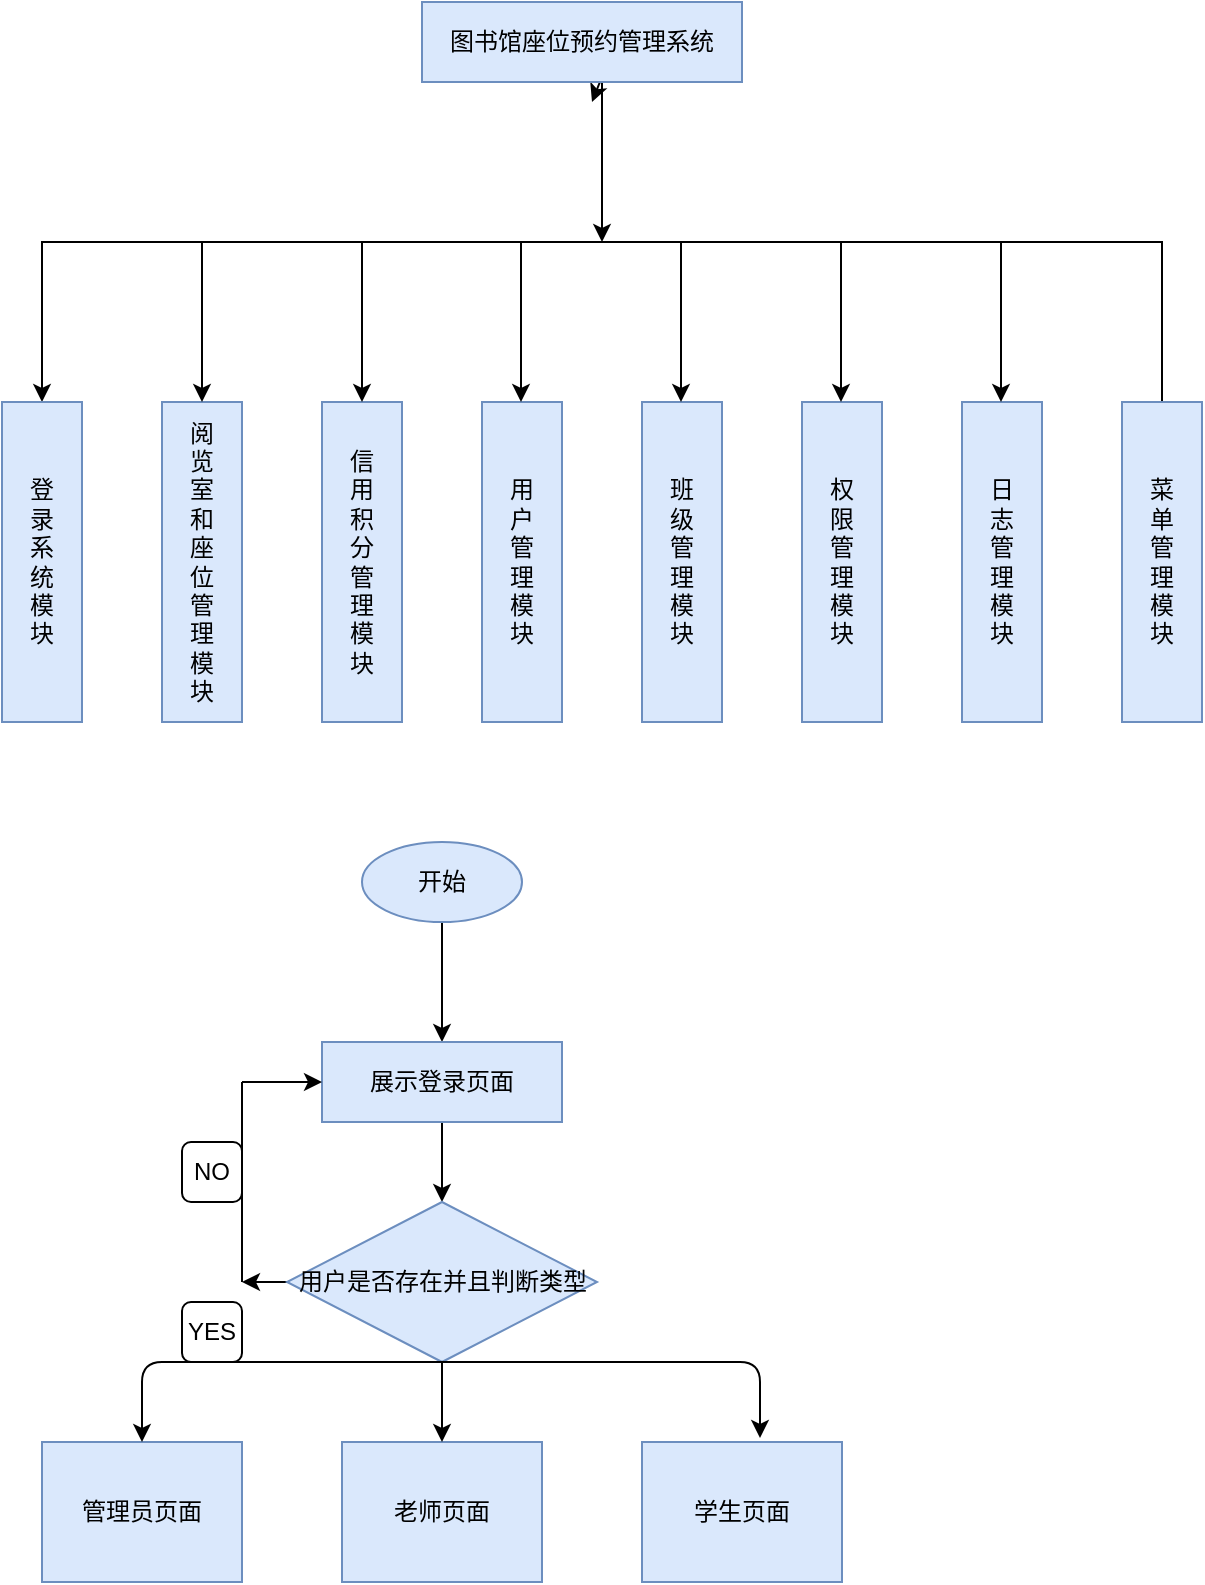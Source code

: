 <mxfile version="14.4.4" type="github" pages="3">
  <diagram id="BRelQD4_yuS33ne55-tD" name="Page-1">
    <mxGraphModel dx="942" dy="582" grid="1" gridSize="10" guides="1" tooltips="1" connect="1" arrows="1" fold="1" page="1" pageScale="1" pageWidth="850" pageHeight="1100" math="0" shadow="0">
      <root>
        <mxCell id="0" />
        <mxCell id="1" parent="0" />
        <mxCell id="xfnf3NlmXbIAXdvTnHdm-11" style="edgeStyle=orthogonalEdgeStyle;rounded=0;orthogonalLoop=1;jettySize=auto;html=1;entryX=0.5;entryY=0;entryDx=0;entryDy=0;" parent="1" target="xfnf3NlmXbIAXdvTnHdm-2" edge="1">
          <mxGeometry relative="1" as="geometry">
            <mxPoint x="740" y="240" as="sourcePoint" />
            <mxPoint x="180" y="250" as="targetPoint" />
            <Array as="points">
              <mxPoint x="740" y="160" />
              <mxPoint x="180" y="160" />
            </Array>
          </mxGeometry>
        </mxCell>
        <mxCell id="xfnf3NlmXbIAXdvTnHdm-12" style="edgeStyle=orthogonalEdgeStyle;rounded=0;orthogonalLoop=1;jettySize=auto;html=1;" parent="1" source="xfnf3NlmXbIAXdvTnHdm-1" edge="1">
          <mxGeometry relative="1" as="geometry">
            <mxPoint x="460" y="160" as="targetPoint" />
            <Array as="points">
              <mxPoint x="460" y="140" />
              <mxPoint x="460" y="140" />
            </Array>
          </mxGeometry>
        </mxCell>
        <mxCell id="xfnf3NlmXbIAXdvTnHdm-21" style="edgeStyle=none;rounded=0;orthogonalLoop=1;jettySize=auto;html=1;exitX=0.556;exitY=1;exitDx=0;exitDy=0;exitPerimeter=0;" parent="1" source="xfnf3NlmXbIAXdvTnHdm-1" edge="1">
          <mxGeometry relative="1" as="geometry">
            <mxPoint x="455" y="90" as="targetPoint" />
          </mxGeometry>
        </mxCell>
        <mxCell id="xfnf3NlmXbIAXdvTnHdm-1" value="图书馆座位预约管理系统" style="rounded=0;whiteSpace=wrap;html=1;fillColor=#dae8fc;strokeColor=#6c8ebf;" parent="1" vertex="1">
          <mxGeometry x="370" y="40" width="160" height="40" as="geometry" />
        </mxCell>
        <mxCell id="xfnf3NlmXbIAXdvTnHdm-2" value="登&lt;br&gt;录&lt;br&gt;系&lt;br&gt;统&lt;br&gt;模&lt;br&gt;块" style="rounded=0;whiteSpace=wrap;html=1;fillColor=#dae8fc;strokeColor=#6c8ebf;" parent="1" vertex="1">
          <mxGeometry x="160" y="240" width="40" height="160" as="geometry" />
        </mxCell>
        <mxCell id="xfnf3NlmXbIAXdvTnHdm-4" value="信&lt;br&gt;用&lt;br&gt;积&lt;br&gt;分&lt;br&gt;管&lt;br&gt;理&lt;br&gt;模&lt;br&gt;块" style="rounded=0;whiteSpace=wrap;html=1;fillColor=#dae8fc;strokeColor=#6c8ebf;" parent="1" vertex="1">
          <mxGeometry x="320" y="240" width="40" height="160" as="geometry" />
        </mxCell>
        <mxCell id="xfnf3NlmXbIAXdvTnHdm-5" value="用&lt;br&gt;户&lt;br&gt;管&lt;br&gt;理&lt;br&gt;模&lt;br&gt;块" style="rounded=0;whiteSpace=wrap;html=1;fillColor=#dae8fc;strokeColor=#6c8ebf;" parent="1" vertex="1">
          <mxGeometry x="400" y="240" width="40" height="160" as="geometry" />
        </mxCell>
        <mxCell id="xfnf3NlmXbIAXdvTnHdm-6" value="班&lt;br&gt;级&lt;br&gt;管&lt;br&gt;理&lt;br&gt;模&lt;br&gt;块" style="rounded=0;whiteSpace=wrap;html=1;fillColor=#dae8fc;strokeColor=#6c8ebf;" parent="1" vertex="1">
          <mxGeometry x="480" y="240" width="40" height="160" as="geometry" />
        </mxCell>
        <mxCell id="xfnf3NlmXbIAXdvTnHdm-7" value="权&lt;br&gt;限&lt;br&gt;管&lt;br&gt;理&lt;br&gt;模&lt;br&gt;块" style="rounded=0;whiteSpace=wrap;html=1;fillColor=#dae8fc;strokeColor=#6c8ebf;" parent="1" vertex="1">
          <mxGeometry x="560" y="240" width="40" height="160" as="geometry" />
        </mxCell>
        <mxCell id="xfnf3NlmXbIAXdvTnHdm-8" value="日&lt;br&gt;志&lt;br&gt;管&lt;br&gt;理&lt;br&gt;模&lt;br&gt;块" style="rounded=0;whiteSpace=wrap;html=1;fillColor=#dae8fc;strokeColor=#6c8ebf;" parent="1" vertex="1">
          <mxGeometry x="640" y="240" width="40" height="160" as="geometry" />
        </mxCell>
        <mxCell id="xfnf3NlmXbIAXdvTnHdm-9" value="菜&lt;br&gt;单&lt;br&gt;管&lt;br&gt;理&lt;br&gt;模&lt;br&gt;块" style="rounded=0;whiteSpace=wrap;html=1;fillColor=#dae8fc;strokeColor=#6c8ebf;" parent="1" vertex="1">
          <mxGeometry x="720" y="240" width="40" height="160" as="geometry" />
        </mxCell>
        <mxCell id="xfnf3NlmXbIAXdvTnHdm-10" value="阅&lt;br&gt;览&lt;br&gt;室&lt;br&gt;和&lt;br&gt;座&lt;br&gt;位&lt;br&gt;管&lt;br&gt;理&lt;br&gt;模&lt;br&gt;块" style="rounded=0;whiteSpace=wrap;html=1;fillColor=#dae8fc;strokeColor=#6c8ebf;" parent="1" vertex="1">
          <mxGeometry x="240" y="240" width="40" height="160" as="geometry" />
        </mxCell>
        <mxCell id="xfnf3NlmXbIAXdvTnHdm-13" style="edgeStyle=none;rounded=0;orthogonalLoop=1;jettySize=auto;html=1;entryX=0.5;entryY=0;entryDx=0;entryDy=0;" parent="1" source="xfnf3NlmXbIAXdvTnHdm-9" target="xfnf3NlmXbIAXdvTnHdm-9" edge="1">
          <mxGeometry relative="1" as="geometry" />
        </mxCell>
        <mxCell id="xfnf3NlmXbIAXdvTnHdm-14" style="edgeStyle=orthogonalEdgeStyle;rounded=0;orthogonalLoop=1;jettySize=auto;html=1;" parent="1" edge="1">
          <mxGeometry relative="1" as="geometry">
            <mxPoint x="260" y="240" as="targetPoint" />
            <mxPoint x="260" y="160" as="sourcePoint" />
            <Array as="points">
              <mxPoint x="260" y="170" />
              <mxPoint x="260" y="170" />
            </Array>
          </mxGeometry>
        </mxCell>
        <mxCell id="xfnf3NlmXbIAXdvTnHdm-15" style="edgeStyle=orthogonalEdgeStyle;rounded=0;orthogonalLoop=1;jettySize=auto;html=1;" parent="1" edge="1">
          <mxGeometry relative="1" as="geometry">
            <mxPoint x="340" y="240" as="targetPoint" />
            <mxPoint x="340" y="160" as="sourcePoint" />
            <Array as="points">
              <mxPoint x="340" y="200" />
              <mxPoint x="340" y="200" />
            </Array>
          </mxGeometry>
        </mxCell>
        <mxCell id="xfnf3NlmXbIAXdvTnHdm-17" style="edgeStyle=orthogonalEdgeStyle;rounded=0;orthogonalLoop=1;jettySize=auto;html=1;" parent="1" edge="1">
          <mxGeometry relative="1" as="geometry">
            <mxPoint x="419.5" y="240" as="targetPoint" />
            <mxPoint x="419.5" y="160" as="sourcePoint" />
            <Array as="points">
              <mxPoint x="419.5" y="200" />
              <mxPoint x="419.5" y="200" />
            </Array>
          </mxGeometry>
        </mxCell>
        <mxCell id="xfnf3NlmXbIAXdvTnHdm-18" style="edgeStyle=orthogonalEdgeStyle;rounded=0;orthogonalLoop=1;jettySize=auto;html=1;" parent="1" edge="1">
          <mxGeometry relative="1" as="geometry">
            <mxPoint x="499.5" y="240" as="targetPoint" />
            <mxPoint x="499.5" y="160" as="sourcePoint" />
            <Array as="points">
              <mxPoint x="499.5" y="200" />
              <mxPoint x="499.5" y="200" />
            </Array>
          </mxGeometry>
        </mxCell>
        <mxCell id="xfnf3NlmXbIAXdvTnHdm-19" style="edgeStyle=orthogonalEdgeStyle;rounded=0;orthogonalLoop=1;jettySize=auto;html=1;" parent="1" edge="1">
          <mxGeometry relative="1" as="geometry">
            <mxPoint x="579.5" y="240" as="targetPoint" />
            <mxPoint x="579.5" y="160" as="sourcePoint" />
            <Array as="points">
              <mxPoint x="579.5" y="200" />
              <mxPoint x="579.5" y="200" />
            </Array>
          </mxGeometry>
        </mxCell>
        <mxCell id="xfnf3NlmXbIAXdvTnHdm-20" style="edgeStyle=orthogonalEdgeStyle;rounded=0;orthogonalLoop=1;jettySize=auto;html=1;" parent="1" edge="1">
          <mxGeometry relative="1" as="geometry">
            <mxPoint x="659.5" y="240" as="targetPoint" />
            <mxPoint x="659.5" y="160" as="sourcePoint" />
            <Array as="points">
              <mxPoint x="659.5" y="200" />
              <mxPoint x="659.5" y="200" />
            </Array>
          </mxGeometry>
        </mxCell>
        <mxCell id="xfnf3NlmXbIAXdvTnHdm-29" style="edgeStyle=none;rounded=0;orthogonalLoop=1;jettySize=auto;html=1;entryX=0.5;entryY=0;entryDx=0;entryDy=0;" parent="1" source="xfnf3NlmXbIAXdvTnHdm-22" target="xfnf3NlmXbIAXdvTnHdm-24" edge="1">
          <mxGeometry relative="1" as="geometry" />
        </mxCell>
        <mxCell id="xfnf3NlmXbIAXdvTnHdm-22" value="开始" style="ellipse;whiteSpace=wrap;html=1;rounded=0;fillColor=#dae8fc;strokeColor=#6c8ebf;" parent="1" vertex="1">
          <mxGeometry x="340" y="460" width="80" height="40" as="geometry" />
        </mxCell>
        <mxCell id="xfnf3NlmXbIAXdvTnHdm-30" style="edgeStyle=none;rounded=0;orthogonalLoop=1;jettySize=auto;html=1;entryX=0.5;entryY=0;entryDx=0;entryDy=0;" parent="1" source="xfnf3NlmXbIAXdvTnHdm-24" target="xfnf3NlmXbIAXdvTnHdm-25" edge="1">
          <mxGeometry relative="1" as="geometry" />
        </mxCell>
        <mxCell id="xfnf3NlmXbIAXdvTnHdm-32" style="edgeStyle=none;rounded=0;orthogonalLoop=1;jettySize=auto;html=1;exitX=0;exitY=0.5;exitDx=0;exitDy=0;entryX=0;entryY=0.5;entryDx=0;entryDy=0;" parent="1" source="xfnf3NlmXbIAXdvTnHdm-24" target="xfnf3NlmXbIAXdvTnHdm-24" edge="1">
          <mxGeometry relative="1" as="geometry">
            <mxPoint x="280" y="580" as="targetPoint" />
          </mxGeometry>
        </mxCell>
        <mxCell id="xfnf3NlmXbIAXdvTnHdm-24" value="展示登录页面" style="rounded=0;whiteSpace=wrap;html=1;fillColor=#dae8fc;strokeColor=#6c8ebf;" parent="1" vertex="1">
          <mxGeometry x="320" y="560" width="120" height="40" as="geometry" />
        </mxCell>
        <mxCell id="xfnf3NlmXbIAXdvTnHdm-31" style="edgeStyle=none;rounded=0;orthogonalLoop=1;jettySize=auto;html=1;" parent="1" source="xfnf3NlmXbIAXdvTnHdm-25" edge="1">
          <mxGeometry relative="1" as="geometry">
            <mxPoint x="280" y="680" as="targetPoint" />
          </mxGeometry>
        </mxCell>
        <mxCell id="xfnf3NlmXbIAXdvTnHdm-25" value="用户是否存在并且判断类型" style="rhombus;whiteSpace=wrap;html=1;rounded=0;fillColor=#dae8fc;strokeColor=#6c8ebf;" parent="1" vertex="1">
          <mxGeometry x="302.5" y="640" width="155" height="80" as="geometry" />
        </mxCell>
        <mxCell id="xfnf3NlmXbIAXdvTnHdm-26" value="管理员页面" style="rounded=0;whiteSpace=wrap;html=1;fillColor=#dae8fc;strokeColor=#6c8ebf;" parent="1" vertex="1">
          <mxGeometry x="180" y="760" width="100" height="70" as="geometry" />
        </mxCell>
        <mxCell id="xfnf3NlmXbIAXdvTnHdm-27" value="老师页面" style="rounded=0;whiteSpace=wrap;html=1;fillColor=#dae8fc;strokeColor=#6c8ebf;" parent="1" vertex="1">
          <mxGeometry x="330" y="760" width="100" height="70" as="geometry" />
        </mxCell>
        <mxCell id="xfnf3NlmXbIAXdvTnHdm-28" value="学生页面" style="rounded=0;whiteSpace=wrap;html=1;fillColor=#dae8fc;strokeColor=#6c8ebf;" parent="1" vertex="1">
          <mxGeometry x="480" y="760" width="100" height="70" as="geometry" />
        </mxCell>
        <mxCell id="xfnf3NlmXbIAXdvTnHdm-33" value="" style="endArrow=none;html=1;" parent="1" edge="1">
          <mxGeometry width="50" height="50" relative="1" as="geometry">
            <mxPoint x="280" y="680" as="sourcePoint" />
            <mxPoint x="280" y="580" as="targetPoint" />
          </mxGeometry>
        </mxCell>
        <mxCell id="xfnf3NlmXbIAXdvTnHdm-34" value="" style="endArrow=classic;html=1;" parent="1" target="xfnf3NlmXbIAXdvTnHdm-24" edge="1">
          <mxGeometry width="50" height="50" relative="1" as="geometry">
            <mxPoint x="280" y="580" as="sourcePoint" />
            <mxPoint x="450" y="650" as="targetPoint" />
          </mxGeometry>
        </mxCell>
        <mxCell id="xfnf3NlmXbIAXdvTnHdm-35" value="" style="endArrow=classic;html=1;entryX=0.5;entryY=0;entryDx=0;entryDy=0;" parent="1" target="xfnf3NlmXbIAXdvTnHdm-26" edge="1">
          <mxGeometry width="50" height="50" relative="1" as="geometry">
            <mxPoint x="380" y="720" as="sourcePoint" />
            <mxPoint x="190" y="730" as="targetPoint" />
            <Array as="points">
              <mxPoint x="230" y="720" />
            </Array>
          </mxGeometry>
        </mxCell>
        <mxCell id="xfnf3NlmXbIAXdvTnHdm-36" value="" style="endArrow=classic;html=1;entryX=0.5;entryY=0;entryDx=0;entryDy=0;" parent="1" target="xfnf3NlmXbIAXdvTnHdm-27" edge="1">
          <mxGeometry width="50" height="50" relative="1" as="geometry">
            <mxPoint x="380" y="720" as="sourcePoint" />
            <mxPoint x="450" y="750" as="targetPoint" />
          </mxGeometry>
        </mxCell>
        <mxCell id="xfnf3NlmXbIAXdvTnHdm-37" value="" style="endArrow=classic;html=1;entryX=0.59;entryY=-0.029;entryDx=0;entryDy=0;entryPerimeter=0;exitX=0.5;exitY=1;exitDx=0;exitDy=0;" parent="1" source="xfnf3NlmXbIAXdvTnHdm-25" target="xfnf3NlmXbIAXdvTnHdm-28" edge="1">
          <mxGeometry width="50" height="50" relative="1" as="geometry">
            <mxPoint x="400" y="800" as="sourcePoint" />
            <mxPoint x="450" y="750" as="targetPoint" />
            <Array as="points">
              <mxPoint x="539" y="720" />
            </Array>
          </mxGeometry>
        </mxCell>
        <mxCell id="xfnf3NlmXbIAXdvTnHdm-38" value="NO" style="rounded=1;whiteSpace=wrap;html=1;" parent="1" vertex="1">
          <mxGeometry x="250" y="610" width="30" height="30" as="geometry" />
        </mxCell>
        <mxCell id="xfnf3NlmXbIAXdvTnHdm-39" value="YES" style="rounded=1;whiteSpace=wrap;html=1;" parent="1" vertex="1">
          <mxGeometry x="250" y="690" width="30" height="30" as="geometry" />
        </mxCell>
      </root>
    </mxGraphModel>
  </diagram>
  <diagram id="HTCgzvjXXMiPNHWfNwYZ" name="第 2 页">
    <mxGraphModel dx="942" dy="582" grid="1" gridSize="10" guides="1" tooltips="1" connect="1" arrows="1" fold="1" page="1" pageScale="1" pageWidth="850" pageHeight="1100" math="0" shadow="0">
      <root>
        <mxCell id="eIXQsqE7sAPRjsMTpgp5-0" />
        <mxCell id="eIXQsqE7sAPRjsMTpgp5-1" parent="eIXQsqE7sAPRjsMTpgp5-0" />
        <mxCell id="xgyLwCfWNAlZ5ywBrKXo-4" style="edgeStyle=orthogonalEdgeStyle;rounded=0;orthogonalLoop=1;jettySize=auto;html=1;entryX=0.5;entryY=0;entryDx=0;entryDy=0;" parent="eIXQsqE7sAPRjsMTpgp5-1" source="xgyLwCfWNAlZ5ywBrKXo-0" target="xgyLwCfWNAlZ5ywBrKXo-2" edge="1">
          <mxGeometry relative="1" as="geometry" />
        </mxCell>
        <mxCell id="xgyLwCfWNAlZ5ywBrKXo-0" value="阅览室和座位的管理" style="rounded=0;whiteSpace=wrap;html=1;fillColor=#dae8fc;strokeColor=#6c8ebf;" parent="eIXQsqE7sAPRjsMTpgp5-1" vertex="1">
          <mxGeometry x="320" y="40" width="160" height="40" as="geometry" />
        </mxCell>
        <mxCell id="xgyLwCfWNAlZ5ywBrKXo-28" style="edgeStyle=orthogonalEdgeStyle;rounded=0;orthogonalLoop=1;jettySize=auto;html=1;" parent="eIXQsqE7sAPRjsMTpgp5-1" source="xgyLwCfWNAlZ5ywBrKXo-1" edge="1">
          <mxGeometry relative="1" as="geometry">
            <mxPoint x="100" y="280" as="targetPoint" />
          </mxGeometry>
        </mxCell>
        <mxCell id="xgyLwCfWNAlZ5ywBrKXo-1" value="阅览室类型" style="rounded=0;whiteSpace=wrap;html=1;fillColor=#dae8fc;strokeColor=#6c8ebf;" parent="eIXQsqE7sAPRjsMTpgp5-1" vertex="1">
          <mxGeometry x="40" y="200" width="120" height="40" as="geometry" />
        </mxCell>
        <mxCell id="xgyLwCfWNAlZ5ywBrKXo-27" style="edgeStyle=orthogonalEdgeStyle;rounded=0;orthogonalLoop=1;jettySize=auto;html=1;exitX=0.5;exitY=1;exitDx=0;exitDy=0;" parent="eIXQsqE7sAPRjsMTpgp5-1" source="xgyLwCfWNAlZ5ywBrKXo-2" edge="1">
          <mxGeometry relative="1" as="geometry">
            <mxPoint x="400" y="280" as="targetPoint" />
          </mxGeometry>
        </mxCell>
        <mxCell id="xgyLwCfWNAlZ5ywBrKXo-2" value="阅览室" style="rounded=0;whiteSpace=wrap;html=1;fillColor=#dae8fc;strokeColor=#6c8ebf;" parent="eIXQsqE7sAPRjsMTpgp5-1" vertex="1">
          <mxGeometry x="340" y="200" width="120" height="40" as="geometry" />
        </mxCell>
        <mxCell id="xgyLwCfWNAlZ5ywBrKXo-24" style="edgeStyle=orthogonalEdgeStyle;rounded=0;orthogonalLoop=1;jettySize=auto;html=1;" parent="eIXQsqE7sAPRjsMTpgp5-1" source="xgyLwCfWNAlZ5ywBrKXo-3" edge="1">
          <mxGeometry relative="1" as="geometry">
            <mxPoint x="700" y="280" as="targetPoint" />
          </mxGeometry>
        </mxCell>
        <mxCell id="xgyLwCfWNAlZ5ywBrKXo-3" value="座位" style="rounded=0;whiteSpace=wrap;html=1;fillColor=#dae8fc;strokeColor=#6c8ebf;" parent="eIXQsqE7sAPRjsMTpgp5-1" vertex="1">
          <mxGeometry x="640" y="200" width="120" height="40" as="geometry" />
        </mxCell>
        <mxCell id="xgyLwCfWNAlZ5ywBrKXo-5" value="" style="endArrow=none;html=1;" parent="eIXQsqE7sAPRjsMTpgp5-1" edge="1">
          <mxGeometry width="50" height="50" relative="1" as="geometry">
            <mxPoint x="300" y="160" as="sourcePoint" />
            <mxPoint x="540" y="160" as="targetPoint" />
          </mxGeometry>
        </mxCell>
        <mxCell id="xgyLwCfWNAlZ5ywBrKXo-6" value="" style="endArrow=classic;html=1;entryX=0.5;entryY=0;entryDx=0;entryDy=0;" parent="eIXQsqE7sAPRjsMTpgp5-1" target="xgyLwCfWNAlZ5ywBrKXo-1" edge="1">
          <mxGeometry width="50" height="50" relative="1" as="geometry">
            <mxPoint x="300" y="160" as="sourcePoint" />
            <mxPoint x="160" y="180" as="targetPoint" />
            <Array as="points">
              <mxPoint x="240" y="160" />
              <mxPoint x="220" y="160" />
              <mxPoint x="100" y="160" />
            </Array>
          </mxGeometry>
        </mxCell>
        <mxCell id="xgyLwCfWNAlZ5ywBrKXo-7" value="" style="endArrow=classic;html=1;entryX=0.5;entryY=0;entryDx=0;entryDy=0;" parent="eIXQsqE7sAPRjsMTpgp5-1" target="xgyLwCfWNAlZ5ywBrKXo-3" edge="1">
          <mxGeometry width="50" height="50" relative="1" as="geometry">
            <mxPoint x="540" y="160" as="sourcePoint" />
            <mxPoint x="450" y="280" as="targetPoint" />
            <Array as="points">
              <mxPoint x="580" y="160" />
              <mxPoint x="700" y="160" />
            </Array>
          </mxGeometry>
        </mxCell>
        <mxCell id="xgyLwCfWNAlZ5ywBrKXo-9" value="查&lt;br&gt;看&lt;br&gt;阅&lt;br&gt;览&lt;br&gt;室&lt;br&gt;类&lt;br&gt;型" style="rounded=0;whiteSpace=wrap;html=1;fillColor=#dae8fc;strokeColor=#6c8ebf;" parent="eIXQsqE7sAPRjsMTpgp5-1" vertex="1">
          <mxGeometry y="320" width="40" height="160" as="geometry" />
        </mxCell>
        <mxCell id="xgyLwCfWNAlZ5ywBrKXo-10" value="添&lt;br&gt;加&lt;br&gt;阅&lt;br&gt;览&lt;br&gt;室&lt;br&gt;类&lt;br&gt;型" style="rounded=0;whiteSpace=wrap;html=1;fillColor=#dae8fc;strokeColor=#6c8ebf;" parent="eIXQsqE7sAPRjsMTpgp5-1" vertex="1">
          <mxGeometry x="60" y="320" width="40" height="160" as="geometry" />
        </mxCell>
        <mxCell id="xgyLwCfWNAlZ5ywBrKXo-11" value="修&lt;br&gt;改&lt;br&gt;阅&lt;br&gt;览&lt;br&gt;室&lt;br&gt;类&lt;br&gt;型" style="rounded=0;whiteSpace=wrap;html=1;fillColor=#dae8fc;strokeColor=#6c8ebf;" parent="eIXQsqE7sAPRjsMTpgp5-1" vertex="1">
          <mxGeometry x="120" y="320" width="40" height="160" as="geometry" />
        </mxCell>
        <mxCell id="xgyLwCfWNAlZ5ywBrKXo-12" value="删&lt;br&gt;除&lt;br&gt;阅&lt;br&gt;览&lt;br&gt;室&lt;br&gt;类&lt;br&gt;型" style="rounded=0;whiteSpace=wrap;html=1;fillColor=#dae8fc;strokeColor=#6c8ebf;" parent="eIXQsqE7sAPRjsMTpgp5-1" vertex="1">
          <mxGeometry x="180" y="320" width="40" height="160" as="geometry" />
        </mxCell>
        <mxCell id="xgyLwCfWNAlZ5ywBrKXo-13" value="修&lt;br&gt;改&lt;br&gt;阅&lt;br&gt;览&lt;br&gt;室" style="rounded=0;whiteSpace=wrap;html=1;fillColor=#dae8fc;strokeColor=#6c8ebf;" parent="eIXQsqE7sAPRjsMTpgp5-1" vertex="1">
          <mxGeometry x="405" y="320" width="40" height="160" as="geometry" />
        </mxCell>
        <mxCell id="xgyLwCfWNAlZ5ywBrKXo-14" value="删&lt;br&gt;除&lt;br&gt;阅&lt;br&gt;览&lt;br&gt;室" style="rounded=0;whiteSpace=wrap;html=1;fillColor=#dae8fc;strokeColor=#6c8ebf;" parent="eIXQsqE7sAPRjsMTpgp5-1" vertex="1">
          <mxGeometry x="470" y="320" width="40" height="160" as="geometry" />
        </mxCell>
        <mxCell id="xgyLwCfWNAlZ5ywBrKXo-15" value="添&lt;br&gt;加&lt;br&gt;阅&lt;br&gt;览&lt;br&gt;室" style="rounded=0;whiteSpace=wrap;html=1;fillColor=#dae8fc;strokeColor=#6c8ebf;" parent="eIXQsqE7sAPRjsMTpgp5-1" vertex="1">
          <mxGeometry x="340" y="320" width="40" height="160" as="geometry" />
        </mxCell>
        <mxCell id="xgyLwCfWNAlZ5ywBrKXo-16" value="查&lt;br&gt;看&lt;br&gt;阅&lt;br&gt;览&lt;br&gt;室" style="rounded=0;whiteSpace=wrap;html=1;fillColor=#dae8fc;strokeColor=#6c8ebf;" parent="eIXQsqE7sAPRjsMTpgp5-1" vertex="1">
          <mxGeometry x="270" y="320" width="40" height="160" as="geometry" />
        </mxCell>
        <mxCell id="xgyLwCfWNAlZ5ywBrKXo-17" value="预&lt;br&gt;约&lt;br&gt;座&lt;br&gt;位" style="rounded=0;whiteSpace=wrap;html=1;fillColor=#dae8fc;strokeColor=#6c8ebf;" parent="eIXQsqE7sAPRjsMTpgp5-1" vertex="1">
          <mxGeometry x="610" y="320" width="40" height="160" as="geometry" />
        </mxCell>
        <mxCell id="xgyLwCfWNAlZ5ywBrKXo-18" value="取&lt;br&gt;消&lt;br&gt;预&lt;br&gt;约" style="rounded=0;whiteSpace=wrap;html=1;fillColor=#dae8fc;strokeColor=#6c8ebf;" parent="eIXQsqE7sAPRjsMTpgp5-1" vertex="1">
          <mxGeometry x="680" y="320" width="40" height="160" as="geometry" />
        </mxCell>
        <mxCell id="xgyLwCfWNAlZ5ywBrKXo-22" value="查&lt;br&gt;看&lt;br&gt;预&lt;br&gt;约" style="rounded=0;whiteSpace=wrap;html=1;fillColor=#dae8fc;strokeColor=#6c8ebf;" parent="eIXQsqE7sAPRjsMTpgp5-1" vertex="1">
          <mxGeometry x="750" y="320" width="40" height="160" as="geometry" />
        </mxCell>
        <mxCell id="xgyLwCfWNAlZ5ywBrKXo-23" value="" style="endArrow=none;html=1;" parent="eIXQsqE7sAPRjsMTpgp5-1" edge="1">
          <mxGeometry width="50" height="50" relative="1" as="geometry">
            <mxPoint x="625" y="280" as="sourcePoint" />
            <mxPoint x="775" y="280" as="targetPoint" />
          </mxGeometry>
        </mxCell>
        <mxCell id="xgyLwCfWNAlZ5ywBrKXo-25" value="" style="endArrow=none;html=1;" parent="eIXQsqE7sAPRjsMTpgp5-1" edge="1">
          <mxGeometry width="50" height="50" relative="1" as="geometry">
            <mxPoint x="290" y="280" as="sourcePoint" />
            <mxPoint x="500" y="280" as="targetPoint" />
            <Array as="points">
              <mxPoint x="300" y="280" />
              <mxPoint x="290" y="280" />
            </Array>
          </mxGeometry>
        </mxCell>
        <mxCell id="xgyLwCfWNAlZ5ywBrKXo-26" value="" style="endArrow=none;html=1;" parent="eIXQsqE7sAPRjsMTpgp5-1" edge="1">
          <mxGeometry width="50" height="50" relative="1" as="geometry">
            <mxPoint x="20" y="280" as="sourcePoint" />
            <mxPoint x="200" y="280" as="targetPoint" />
          </mxGeometry>
        </mxCell>
        <mxCell id="xgyLwCfWNAlZ5ywBrKXo-29" value="" style="endArrow=classic;html=1;entryX=0.5;entryY=0;entryDx=0;entryDy=0;" parent="eIXQsqE7sAPRjsMTpgp5-1" target="xgyLwCfWNAlZ5ywBrKXo-9" edge="1">
          <mxGeometry width="50" height="50" relative="1" as="geometry">
            <mxPoint x="20" y="280" as="sourcePoint" />
            <mxPoint x="450" y="360" as="targetPoint" />
          </mxGeometry>
        </mxCell>
        <mxCell id="xgyLwCfWNAlZ5ywBrKXo-30" value="" style="endArrow=classic;html=1;entryX=0.5;entryY=0;entryDx=0;entryDy=0;" parent="eIXQsqE7sAPRjsMTpgp5-1" target="xgyLwCfWNAlZ5ywBrKXo-10" edge="1">
          <mxGeometry width="50" height="50" relative="1" as="geometry">
            <mxPoint x="80" y="280" as="sourcePoint" />
            <mxPoint x="130" y="230" as="targetPoint" />
          </mxGeometry>
        </mxCell>
        <mxCell id="xgyLwCfWNAlZ5ywBrKXo-32" value="" style="endArrow=classic;html=1;entryX=0.5;entryY=0;entryDx=0;entryDy=0;" parent="eIXQsqE7sAPRjsMTpgp5-1" edge="1">
          <mxGeometry width="50" height="50" relative="1" as="geometry">
            <mxPoint x="139.5" y="280" as="sourcePoint" />
            <mxPoint x="139.5" y="320" as="targetPoint" />
          </mxGeometry>
        </mxCell>
        <mxCell id="xgyLwCfWNAlZ5ywBrKXo-33" value="" style="endArrow=classic;html=1;entryX=0.5;entryY=0;entryDx=0;entryDy=0;" parent="eIXQsqE7sAPRjsMTpgp5-1" edge="1">
          <mxGeometry width="50" height="50" relative="1" as="geometry">
            <mxPoint x="199.5" y="280" as="sourcePoint" />
            <mxPoint x="199.5" y="320" as="targetPoint" />
          </mxGeometry>
        </mxCell>
        <mxCell id="xgyLwCfWNAlZ5ywBrKXo-34" value="" style="endArrow=classic;html=1;entryX=0.5;entryY=0;entryDx=0;entryDy=0;" parent="eIXQsqE7sAPRjsMTpgp5-1" edge="1">
          <mxGeometry width="50" height="50" relative="1" as="geometry">
            <mxPoint x="289.5" y="280" as="sourcePoint" />
            <mxPoint x="289.5" y="320" as="targetPoint" />
          </mxGeometry>
        </mxCell>
        <mxCell id="xgyLwCfWNAlZ5ywBrKXo-35" value="" style="endArrow=classic;html=1;entryX=0.5;entryY=0;entryDx=0;entryDy=0;" parent="eIXQsqE7sAPRjsMTpgp5-1" edge="1">
          <mxGeometry width="50" height="50" relative="1" as="geometry">
            <mxPoint x="359.5" y="280" as="sourcePoint" />
            <mxPoint x="359.5" y="320" as="targetPoint" />
          </mxGeometry>
        </mxCell>
        <mxCell id="xgyLwCfWNAlZ5ywBrKXo-36" value="" style="endArrow=classic;html=1;entryX=0.5;entryY=0;entryDx=0;entryDy=0;" parent="eIXQsqE7sAPRjsMTpgp5-1" edge="1">
          <mxGeometry width="50" height="50" relative="1" as="geometry">
            <mxPoint x="489.5" y="280" as="sourcePoint" />
            <mxPoint x="489.5" y="320" as="targetPoint" />
          </mxGeometry>
        </mxCell>
        <mxCell id="xgyLwCfWNAlZ5ywBrKXo-38" value="" style="endArrow=classic;html=1;entryX=0.5;entryY=0;entryDx=0;entryDy=0;" parent="eIXQsqE7sAPRjsMTpgp5-1" edge="1">
          <mxGeometry width="50" height="50" relative="1" as="geometry">
            <mxPoint x="629.5" y="280" as="sourcePoint" />
            <mxPoint x="629.5" y="320" as="targetPoint" />
          </mxGeometry>
        </mxCell>
        <mxCell id="xgyLwCfWNAlZ5ywBrKXo-39" value="" style="endArrow=classic;html=1;entryX=0.5;entryY=0;entryDx=0;entryDy=0;" parent="eIXQsqE7sAPRjsMTpgp5-1" edge="1">
          <mxGeometry width="50" height="50" relative="1" as="geometry">
            <mxPoint x="699.5" y="280" as="sourcePoint" />
            <mxPoint x="699.5" y="320" as="targetPoint" />
          </mxGeometry>
        </mxCell>
        <mxCell id="xgyLwCfWNAlZ5ywBrKXo-40" value="" style="endArrow=classic;html=1;entryX=0.5;entryY=0;entryDx=0;entryDy=0;" parent="eIXQsqE7sAPRjsMTpgp5-1" edge="1">
          <mxGeometry width="50" height="50" relative="1" as="geometry">
            <mxPoint x="769.5" y="280" as="sourcePoint" />
            <mxPoint x="769.5" y="320" as="targetPoint" />
          </mxGeometry>
        </mxCell>
        <mxCell id="xgyLwCfWNAlZ5ywBrKXo-41" value="" style="endArrow=classic;html=1;" parent="eIXQsqE7sAPRjsMTpgp5-1" edge="1">
          <mxGeometry width="50" height="50" relative="1" as="geometry">
            <mxPoint x="430" y="300" as="sourcePoint" />
            <mxPoint x="430" y="320" as="targetPoint" />
            <Array as="points">
              <mxPoint x="430" y="280" />
            </Array>
          </mxGeometry>
        </mxCell>
        <mxCell id="a3eetZ6xWAdhN1dmZ32a-0" value="信用积分管理" style="rounded=0;whiteSpace=wrap;html=1;fillColor=#dae8fc;strokeColor=#6c8ebf;" vertex="1" parent="eIXQsqE7sAPRjsMTpgp5-1">
          <mxGeometry x="380" y="760" width="160" height="40" as="geometry" />
        </mxCell>
        <mxCell id="a3eetZ6xWAdhN1dmZ32a-1" value="查&lt;br&gt;看&lt;br&gt;信&lt;br&gt;用&lt;br&gt;积&lt;br&gt;分" style="rounded=0;whiteSpace=wrap;html=1;fillColor=#dae8fc;strokeColor=#6c8ebf;" vertex="1" parent="eIXQsqE7sAPRjsMTpgp5-1">
          <mxGeometry x="360" y="860" width="40" height="160" as="geometry" />
        </mxCell>
        <mxCell id="a3eetZ6xWAdhN1dmZ32a-2" value="奖&lt;br&gt;励&lt;br&gt;积&lt;br&gt;分" style="rounded=0;whiteSpace=wrap;html=1;fillColor=#dae8fc;strokeColor=#6c8ebf;" vertex="1" parent="eIXQsqE7sAPRjsMTpgp5-1">
          <mxGeometry x="440" y="860" width="40" height="160" as="geometry" />
        </mxCell>
        <mxCell id="a3eetZ6xWAdhN1dmZ32a-3" value="扣&lt;br&gt;除&lt;br&gt;积&lt;br&gt;分" style="rounded=0;whiteSpace=wrap;html=1;fillColor=#dae8fc;strokeColor=#6c8ebf;" vertex="1" parent="eIXQsqE7sAPRjsMTpgp5-1">
          <mxGeometry x="520" y="860" width="40" height="160" as="geometry" />
        </mxCell>
        <mxCell id="a3eetZ6xWAdhN1dmZ32a-4" value="" style="endArrow=none;html=1;" edge="1" parent="eIXQsqE7sAPRjsMTpgp5-1">
          <mxGeometry width="50" height="50" relative="1" as="geometry">
            <mxPoint x="380" y="840" as="sourcePoint" />
            <mxPoint x="540" y="840" as="targetPoint" />
          </mxGeometry>
        </mxCell>
        <mxCell id="a3eetZ6xWAdhN1dmZ32a-6" value="" style="endArrow=classic;html=1;exitX=0.5;exitY=1;exitDx=0;exitDy=0;entryX=0.5;entryY=0;entryDx=0;entryDy=0;" edge="1" parent="eIXQsqE7sAPRjsMTpgp5-1" source="a3eetZ6xWAdhN1dmZ32a-0" target="a3eetZ6xWAdhN1dmZ32a-2">
          <mxGeometry width="50" height="50" relative="1" as="geometry">
            <mxPoint x="400" y="970" as="sourcePoint" />
            <mxPoint x="450" y="920" as="targetPoint" />
          </mxGeometry>
        </mxCell>
        <mxCell id="a3eetZ6xWAdhN1dmZ32a-7" value="" style="endArrow=classic;html=1;entryX=0.5;entryY=0;entryDx=0;entryDy=0;" edge="1" parent="eIXQsqE7sAPRjsMTpgp5-1" target="a3eetZ6xWAdhN1dmZ32a-1">
          <mxGeometry width="50" height="50" relative="1" as="geometry">
            <mxPoint x="380" y="840" as="sourcePoint" />
            <mxPoint x="450" y="920" as="targetPoint" />
          </mxGeometry>
        </mxCell>
        <mxCell id="a3eetZ6xWAdhN1dmZ32a-9" value="" style="endArrow=classic;html=1;" edge="1" parent="eIXQsqE7sAPRjsMTpgp5-1" target="a3eetZ6xWAdhN1dmZ32a-3">
          <mxGeometry width="50" height="50" relative="1" as="geometry">
            <mxPoint x="540" y="840" as="sourcePoint" />
            <mxPoint x="450" y="920" as="targetPoint" />
          </mxGeometry>
        </mxCell>
      </root>
    </mxGraphModel>
  </diagram>
  <diagram id="wiUYOHM1bdhu6OFyl0xh" name="第 3 页">
    <mxGraphModel dx="942" dy="582" grid="1" gridSize="10" guides="1" tooltips="1" connect="1" arrows="1" fold="1" page="1" pageScale="1" pageWidth="850" pageHeight="1100" math="0" shadow="0">
      <root>
        <mxCell id="l8mPH8P1tUNFYa9rz-CO-0" />
        <mxCell id="l8mPH8P1tUNFYa9rz-CO-1" parent="l8mPH8P1tUNFYa9rz-CO-0" />
        <mxCell id="2ksjqEXHG3DA3x1pgMtB-0" value="用户管理" style="rounded=0;whiteSpace=wrap;html=1;fillColor=#dae8fc;strokeColor=#6c8ebf;" vertex="1" parent="l8mPH8P1tUNFYa9rz-CO-1">
          <mxGeometry x="300" y="40" width="160" height="40" as="geometry" />
        </mxCell>
        <mxCell id="oMIzUu72o5iuwV6xovS9-0" value="查&lt;br&gt;看&lt;br&gt;用&lt;br&gt;户&lt;br&gt;信&lt;br&gt;息" style="rounded=0;whiteSpace=wrap;html=1;fillColor=#dae8fc;strokeColor=#6c8ebf;" vertex="1" parent="l8mPH8P1tUNFYa9rz-CO-1">
          <mxGeometry x="240" y="160" width="40" height="160" as="geometry" />
        </mxCell>
        <mxCell id="oMIzUu72o5iuwV6xovS9-1" value="添&lt;br&gt;加&lt;br&gt;新&lt;br&gt;用&lt;br&gt;户" style="rounded=0;whiteSpace=wrap;html=1;fillColor=#dae8fc;strokeColor=#6c8ebf;" vertex="1" parent="l8mPH8P1tUNFYa9rz-CO-1">
          <mxGeometry x="320" y="160" width="40" height="160" as="geometry" />
        </mxCell>
        <mxCell id="oMIzUu72o5iuwV6xovS9-2" value="修&lt;br&gt;改&lt;br&gt;用&lt;br&gt;户&lt;br&gt;信&lt;br&gt;息" style="rounded=0;whiteSpace=wrap;html=1;fillColor=#dae8fc;strokeColor=#6c8ebf;" vertex="1" parent="l8mPH8P1tUNFYa9rz-CO-1">
          <mxGeometry x="400" y="159" width="40" height="160" as="geometry" />
        </mxCell>
        <mxCell id="oMIzUu72o5iuwV6xovS9-3" value="删&lt;br&gt;除&lt;br&gt;用&lt;br&gt;户" style="rounded=0;whiteSpace=wrap;html=1;fillColor=#dae8fc;strokeColor=#6c8ebf;" vertex="1" parent="l8mPH8P1tUNFYa9rz-CO-1">
          <mxGeometry x="480" y="160" width="40" height="160" as="geometry" />
        </mxCell>
        <mxCell id="oMIzUu72o5iuwV6xovS9-4" value="" style="endArrow=none;html=1;" edge="1" parent="l8mPH8P1tUNFYa9rz-CO-1">
          <mxGeometry width="50" height="50" relative="1" as="geometry">
            <mxPoint x="260" y="120" as="sourcePoint" />
            <mxPoint x="500" y="120" as="targetPoint" />
          </mxGeometry>
        </mxCell>
        <mxCell id="oMIzUu72o5iuwV6xovS9-5" value="" style="endArrow=classic;html=1;exitX=0.5;exitY=1;exitDx=0;exitDy=0;" edge="1" parent="l8mPH8P1tUNFYa9rz-CO-1" source="2ksjqEXHG3DA3x1pgMtB-0">
          <mxGeometry width="50" height="50" relative="1" as="geometry">
            <mxPoint x="390" y="80" as="sourcePoint" />
            <mxPoint x="380" y="120" as="targetPoint" />
          </mxGeometry>
        </mxCell>
        <mxCell id="oMIzUu72o5iuwV6xovS9-6" value="" style="endArrow=classic;html=1;entryX=0.5;entryY=0;entryDx=0;entryDy=0;" edge="1" parent="l8mPH8P1tUNFYa9rz-CO-1" target="oMIzUu72o5iuwV6xovS9-3">
          <mxGeometry width="50" height="50" relative="1" as="geometry">
            <mxPoint x="500" y="120" as="sourcePoint" />
            <mxPoint x="120" y="130" as="targetPoint" />
          </mxGeometry>
        </mxCell>
        <mxCell id="oMIzUu72o5iuwV6xovS9-7" value="" style="endArrow=classic;html=1;entryX=0.5;entryY=0;entryDx=0;entryDy=0;" edge="1" parent="l8mPH8P1tUNFYa9rz-CO-1" target="oMIzUu72o5iuwV6xovS9-1">
          <mxGeometry width="50" height="50" relative="1" as="geometry">
            <mxPoint x="340" y="120" as="sourcePoint" />
            <mxPoint x="390" y="70" as="targetPoint" />
          </mxGeometry>
        </mxCell>
        <mxCell id="oMIzUu72o5iuwV6xovS9-8" value="" style="endArrow=classic;html=1;entryX=0.5;entryY=0;entryDx=0;entryDy=0;" edge="1" parent="l8mPH8P1tUNFYa9rz-CO-1" target="oMIzUu72o5iuwV6xovS9-0">
          <mxGeometry width="50" height="50" relative="1" as="geometry">
            <mxPoint x="260" y="120" as="sourcePoint" />
            <mxPoint x="310" y="70" as="targetPoint" />
          </mxGeometry>
        </mxCell>
        <mxCell id="oMIzUu72o5iuwV6xovS9-9" value="" style="endArrow=classic;html=1;entryX=0.5;entryY=0;entryDx=0;entryDy=0;" edge="1" parent="l8mPH8P1tUNFYa9rz-CO-1" target="oMIzUu72o5iuwV6xovS9-2">
          <mxGeometry width="50" height="50" relative="1" as="geometry">
            <mxPoint x="420" y="120" as="sourcePoint" />
            <mxPoint x="475" y="70" as="targetPoint" />
          </mxGeometry>
        </mxCell>
      </root>
    </mxGraphModel>
  </diagram>
</mxfile>
